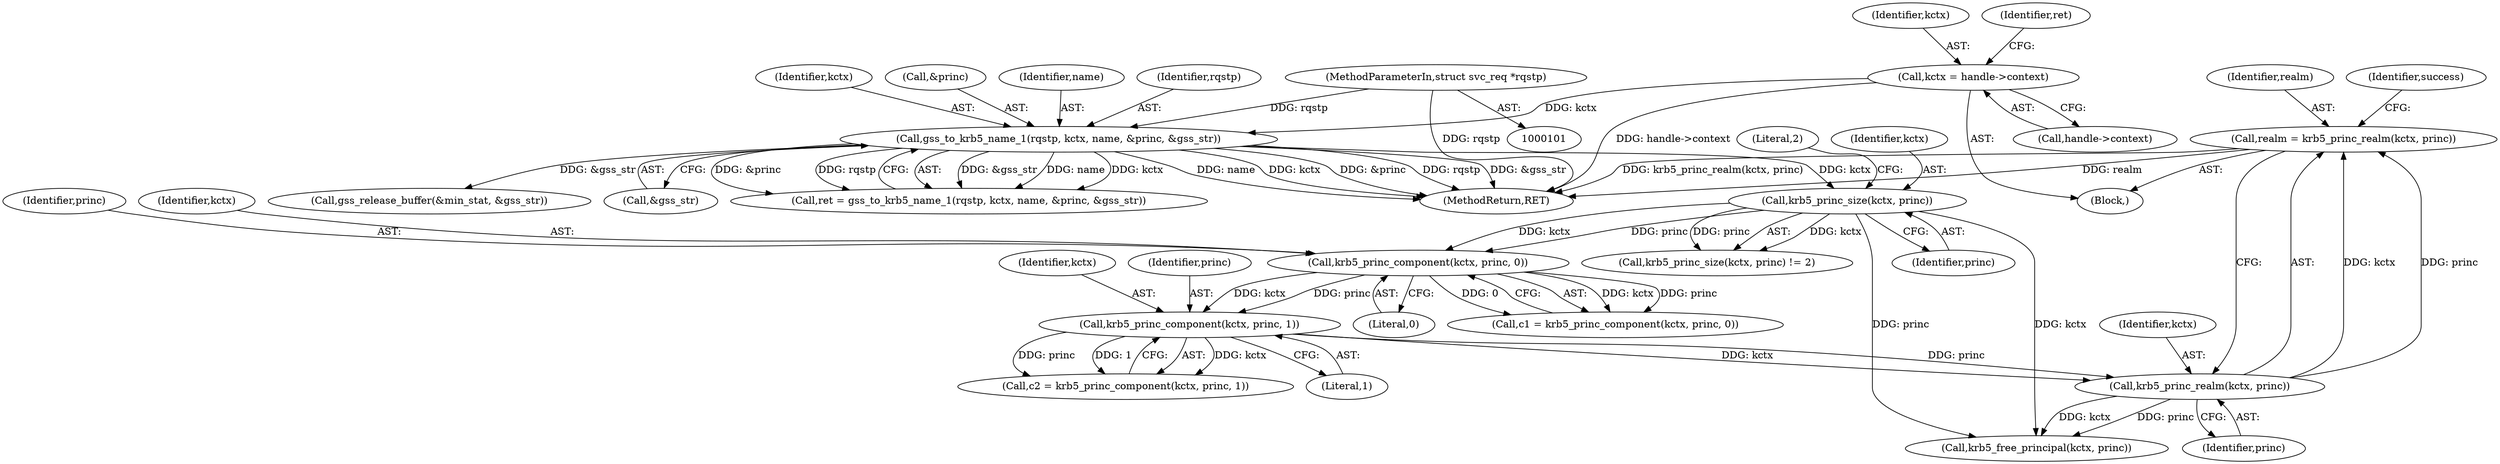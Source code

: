 digraph "0_krb5_6609658db0799053fbef0d7d0aa2f1fd68ef32d8@pointer" {
"1000223" [label="(Call,realm = krb5_princ_realm(kctx, princ))"];
"1000225" [label="(Call,krb5_princ_realm(kctx, princ))"];
"1000219" [label="(Call,krb5_princ_component(kctx, princ, 1))"];
"1000213" [label="(Call,krb5_princ_component(kctx, princ, 0))"];
"1000206" [label="(Call,krb5_princ_size(kctx, princ))"];
"1000181" [label="(Call,gss_to_krb5_name_1(rqstp, kctx, name, &princ, &gss_str))"];
"1000102" [label="(MethodParameterIn,struct svc_req *rqstp)"];
"1000174" [label="(Call,kctx = handle->context)"];
"1000185" [label="(Call,&princ)"];
"1000217" [label="(Call,c2 = krb5_princ_component(kctx, princ, 1))"];
"1000224" [label="(Identifier,realm)"];
"1000219" [label="(Call,krb5_princ_component(kctx, princ, 1))"];
"1000103" [label="(Block,)"];
"1000272" [label="(Call,krb5_free_principal(kctx, princ))"];
"1000225" [label="(Call,krb5_princ_realm(kctx, princ))"];
"1000187" [label="(Call,&gss_str)"];
"1000215" [label="(Identifier,princ)"];
"1000175" [label="(Identifier,kctx)"];
"1000213" [label="(Call,krb5_princ_component(kctx, princ, 0))"];
"1000176" [label="(Call,handle->context)"];
"1000179" [label="(Call,ret = gss_to_krb5_name_1(rqstp, kctx, name, &princ, &gss_str))"];
"1000214" [label="(Identifier,kctx)"];
"1000211" [label="(Call,c1 = krb5_princ_component(kctx, princ, 0))"];
"1000216" [label="(Literal,0)"];
"1000209" [label="(Literal,2)"];
"1000229" [label="(Identifier,success)"];
"1000283" [label="(MethodReturn,RET)"];
"1000181" [label="(Call,gss_to_krb5_name_1(rqstp, kctx, name, &princ, &gss_str))"];
"1000205" [label="(Call,krb5_princ_size(kctx, princ) != 2)"];
"1000206" [label="(Call,krb5_princ_size(kctx, princ))"];
"1000174" [label="(Call,kctx = handle->context)"];
"1000102" [label="(MethodParameterIn,struct svc_req *rqstp)"];
"1000184" [label="(Identifier,name)"];
"1000182" [label="(Identifier,rqstp)"];
"1000222" [label="(Literal,1)"];
"1000208" [label="(Identifier,princ)"];
"1000220" [label="(Identifier,kctx)"];
"1000227" [label="(Identifier,princ)"];
"1000180" [label="(Identifier,ret)"];
"1000183" [label="(Identifier,kctx)"];
"1000223" [label="(Call,realm = krb5_princ_realm(kctx, princ))"];
"1000221" [label="(Identifier,princ)"];
"1000207" [label="(Identifier,kctx)"];
"1000267" [label="(Call,gss_release_buffer(&min_stat, &gss_str))"];
"1000226" [label="(Identifier,kctx)"];
"1000223" -> "1000103"  [label="AST: "];
"1000223" -> "1000225"  [label="CFG: "];
"1000224" -> "1000223"  [label="AST: "];
"1000225" -> "1000223"  [label="AST: "];
"1000229" -> "1000223"  [label="CFG: "];
"1000223" -> "1000283"  [label="DDG: krb5_princ_realm(kctx, princ)"];
"1000223" -> "1000283"  [label="DDG: realm"];
"1000225" -> "1000223"  [label="DDG: kctx"];
"1000225" -> "1000223"  [label="DDG: princ"];
"1000225" -> "1000227"  [label="CFG: "];
"1000226" -> "1000225"  [label="AST: "];
"1000227" -> "1000225"  [label="AST: "];
"1000219" -> "1000225"  [label="DDG: kctx"];
"1000219" -> "1000225"  [label="DDG: princ"];
"1000225" -> "1000272"  [label="DDG: kctx"];
"1000225" -> "1000272"  [label="DDG: princ"];
"1000219" -> "1000217"  [label="AST: "];
"1000219" -> "1000222"  [label="CFG: "];
"1000220" -> "1000219"  [label="AST: "];
"1000221" -> "1000219"  [label="AST: "];
"1000222" -> "1000219"  [label="AST: "];
"1000217" -> "1000219"  [label="CFG: "];
"1000219" -> "1000217"  [label="DDG: kctx"];
"1000219" -> "1000217"  [label="DDG: princ"];
"1000219" -> "1000217"  [label="DDG: 1"];
"1000213" -> "1000219"  [label="DDG: kctx"];
"1000213" -> "1000219"  [label="DDG: princ"];
"1000213" -> "1000211"  [label="AST: "];
"1000213" -> "1000216"  [label="CFG: "];
"1000214" -> "1000213"  [label="AST: "];
"1000215" -> "1000213"  [label="AST: "];
"1000216" -> "1000213"  [label="AST: "];
"1000211" -> "1000213"  [label="CFG: "];
"1000213" -> "1000211"  [label="DDG: kctx"];
"1000213" -> "1000211"  [label="DDG: princ"];
"1000213" -> "1000211"  [label="DDG: 0"];
"1000206" -> "1000213"  [label="DDG: kctx"];
"1000206" -> "1000213"  [label="DDG: princ"];
"1000206" -> "1000205"  [label="AST: "];
"1000206" -> "1000208"  [label="CFG: "];
"1000207" -> "1000206"  [label="AST: "];
"1000208" -> "1000206"  [label="AST: "];
"1000209" -> "1000206"  [label="CFG: "];
"1000206" -> "1000205"  [label="DDG: kctx"];
"1000206" -> "1000205"  [label="DDG: princ"];
"1000181" -> "1000206"  [label="DDG: kctx"];
"1000206" -> "1000272"  [label="DDG: kctx"];
"1000206" -> "1000272"  [label="DDG: princ"];
"1000181" -> "1000179"  [label="AST: "];
"1000181" -> "1000187"  [label="CFG: "];
"1000182" -> "1000181"  [label="AST: "];
"1000183" -> "1000181"  [label="AST: "];
"1000184" -> "1000181"  [label="AST: "];
"1000185" -> "1000181"  [label="AST: "];
"1000187" -> "1000181"  [label="AST: "];
"1000179" -> "1000181"  [label="CFG: "];
"1000181" -> "1000283"  [label="DDG: &princ"];
"1000181" -> "1000283"  [label="DDG: rqstp"];
"1000181" -> "1000283"  [label="DDG: &gss_str"];
"1000181" -> "1000283"  [label="DDG: name"];
"1000181" -> "1000283"  [label="DDG: kctx"];
"1000181" -> "1000179"  [label="DDG: &gss_str"];
"1000181" -> "1000179"  [label="DDG: name"];
"1000181" -> "1000179"  [label="DDG: kctx"];
"1000181" -> "1000179"  [label="DDG: &princ"];
"1000181" -> "1000179"  [label="DDG: rqstp"];
"1000102" -> "1000181"  [label="DDG: rqstp"];
"1000174" -> "1000181"  [label="DDG: kctx"];
"1000181" -> "1000267"  [label="DDG: &gss_str"];
"1000102" -> "1000101"  [label="AST: "];
"1000102" -> "1000283"  [label="DDG: rqstp"];
"1000174" -> "1000103"  [label="AST: "];
"1000174" -> "1000176"  [label="CFG: "];
"1000175" -> "1000174"  [label="AST: "];
"1000176" -> "1000174"  [label="AST: "];
"1000180" -> "1000174"  [label="CFG: "];
"1000174" -> "1000283"  [label="DDG: handle->context"];
}
